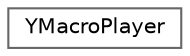 digraph "Graphical Class Hierarchy"
{
 // LATEX_PDF_SIZE
  bgcolor="transparent";
  edge [fontname=Helvetica,fontsize=10,labelfontname=Helvetica,labelfontsize=10];
  node [fontname=Helvetica,fontsize=10,shape=box,height=0.2,width=0.4];
  rankdir="LR";
  Node0 [id="Node000000",label="YMacroPlayer",height=0.2,width=0.4,color="grey40", fillcolor="white", style="filled",URL="$classYMacroPlayer.html",tooltip=" "];
}
